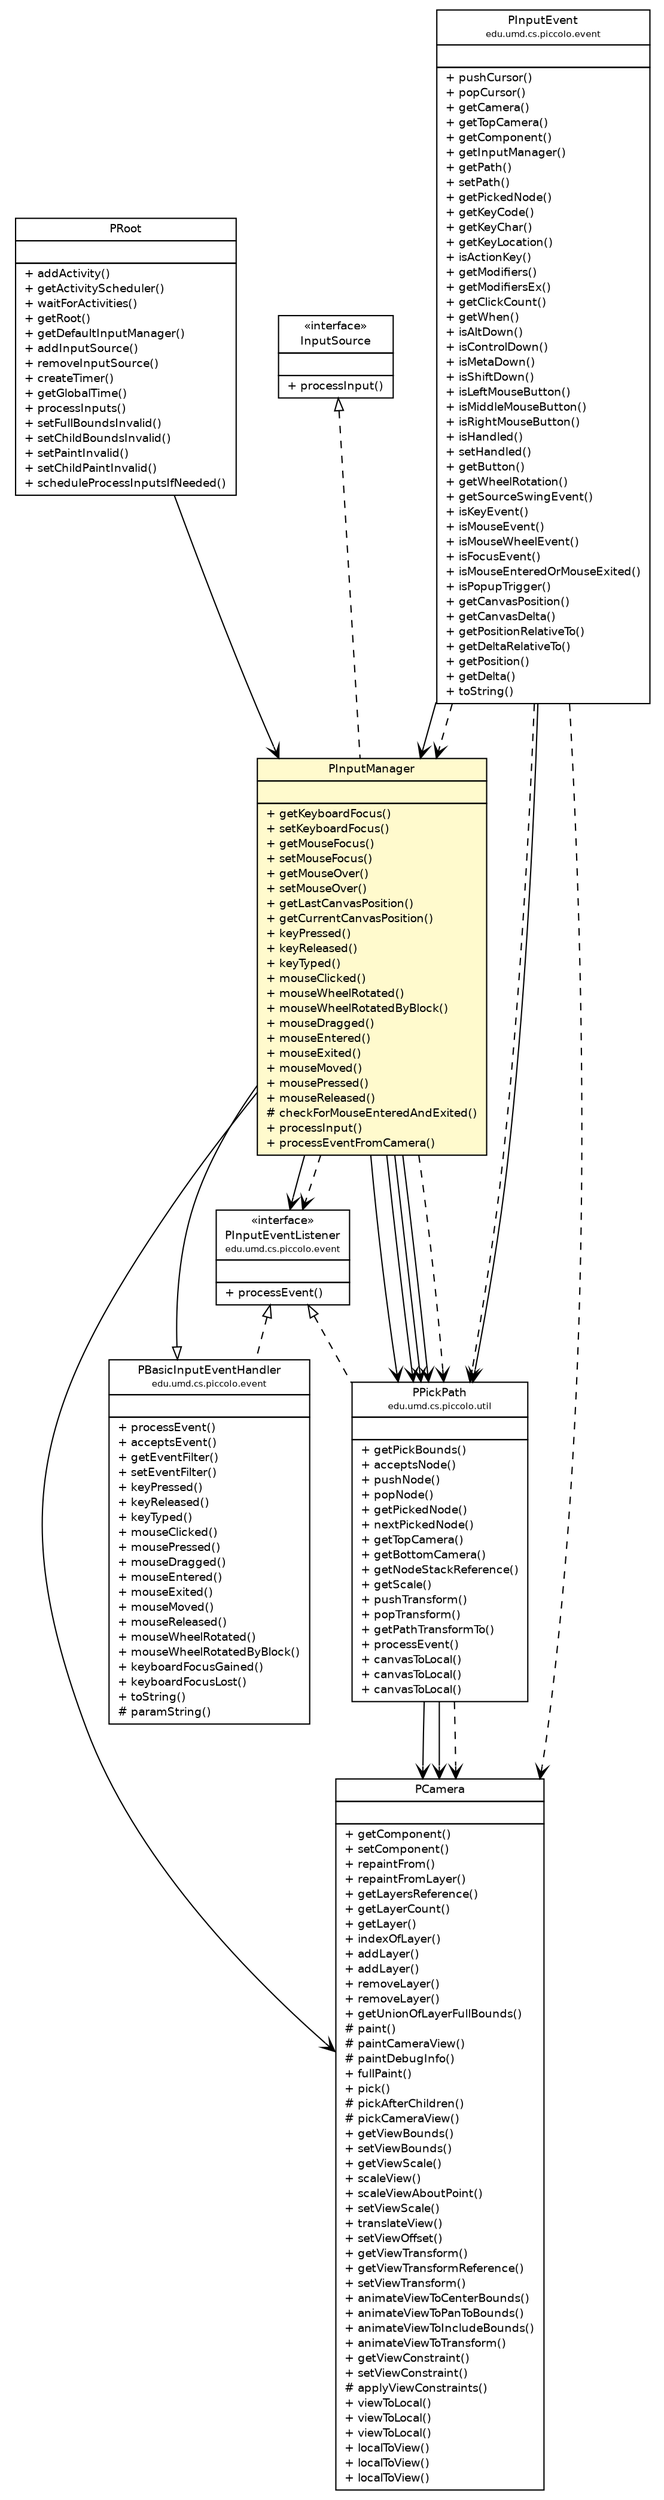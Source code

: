 #!/usr/local/bin/dot
#
# Class diagram 
# Generated by UmlGraph version 4.6 (http://www.spinellis.gr/sw/umlgraph)
#

digraph G {
	edge [fontname="Helvetica",fontsize=10,labelfontname="Helvetica",labelfontsize=10];
	node [fontname="Helvetica",fontsize=10,shape=plaintext];
	// edu.umd.cs.piccolo.util.PPickPath
	c851 [label=<<table border="0" cellborder="1" cellspacing="0" cellpadding="2" port="p" href="./util/PPickPath.html">
		<tr><td><table border="0" cellspacing="0" cellpadding="1">
			<tr><td> PPickPath </td></tr>
			<tr><td><font point-size="7.0"> edu.umd.cs.piccolo.util </font></td></tr>
		</table></td></tr>
		<tr><td><table border="0" cellspacing="0" cellpadding="1">
			<tr><td align="left">  </td></tr>
		</table></td></tr>
		<tr><td><table border="0" cellspacing="0" cellpadding="1">
			<tr><td align="left"> + getPickBounds() </td></tr>
			<tr><td align="left"> + acceptsNode() </td></tr>
			<tr><td align="left"> + pushNode() </td></tr>
			<tr><td align="left"> + popNode() </td></tr>
			<tr><td align="left"> + getPickedNode() </td></tr>
			<tr><td align="left"> + nextPickedNode() </td></tr>
			<tr><td align="left"> + getTopCamera() </td></tr>
			<tr><td align="left"> + getBottomCamera() </td></tr>
			<tr><td align="left"> + getNodeStackReference() </td></tr>
			<tr><td align="left"> + getScale() </td></tr>
			<tr><td align="left"> + pushTransform() </td></tr>
			<tr><td align="left"> + popTransform() </td></tr>
			<tr><td align="left"> + getPathTransformTo() </td></tr>
			<tr><td align="left"> + processEvent() </td></tr>
			<tr><td align="left"> + canvasToLocal() </td></tr>
			<tr><td align="left"> + canvasToLocal() </td></tr>
			<tr><td align="left"> + canvasToLocal() </td></tr>
		</table></td></tr>
		</table>>, fontname="Helvetica", fontcolor="black", fontsize=9.0];
	// edu.umd.cs.piccolo.PCamera
	c855 [label=<<table border="0" cellborder="1" cellspacing="0" cellpadding="2" port="p" href="./PCamera.html">
		<tr><td><table border="0" cellspacing="0" cellpadding="1">
			<tr><td> PCamera </td></tr>
		</table></td></tr>
		<tr><td><table border="0" cellspacing="0" cellpadding="1">
			<tr><td align="left">  </td></tr>
		</table></td></tr>
		<tr><td><table border="0" cellspacing="0" cellpadding="1">
			<tr><td align="left"> + getComponent() </td></tr>
			<tr><td align="left"> + setComponent() </td></tr>
			<tr><td align="left"> + repaintFrom() </td></tr>
			<tr><td align="left"> + repaintFromLayer() </td></tr>
			<tr><td align="left"> + getLayersReference() </td></tr>
			<tr><td align="left"> + getLayerCount() </td></tr>
			<tr><td align="left"> + getLayer() </td></tr>
			<tr><td align="left"> + indexOfLayer() </td></tr>
			<tr><td align="left"> + addLayer() </td></tr>
			<tr><td align="left"> + addLayer() </td></tr>
			<tr><td align="left"> + removeLayer() </td></tr>
			<tr><td align="left"> + removeLayer() </td></tr>
			<tr><td align="left"> + getUnionOfLayerFullBounds() </td></tr>
			<tr><td align="left"> # paint() </td></tr>
			<tr><td align="left"> # paintCameraView() </td></tr>
			<tr><td align="left"> # paintDebugInfo() </td></tr>
			<tr><td align="left"> + fullPaint() </td></tr>
			<tr><td align="left"> + pick() </td></tr>
			<tr><td align="left"> # pickAfterChildren() </td></tr>
			<tr><td align="left"> # pickCameraView() </td></tr>
			<tr><td align="left"> + getViewBounds() </td></tr>
			<tr><td align="left"> + setViewBounds() </td></tr>
			<tr><td align="left"> + getViewScale() </td></tr>
			<tr><td align="left"> + scaleView() </td></tr>
			<tr><td align="left"> + scaleViewAboutPoint() </td></tr>
			<tr><td align="left"> + setViewScale() </td></tr>
			<tr><td align="left"> + translateView() </td></tr>
			<tr><td align="left"> + setViewOffset() </td></tr>
			<tr><td align="left"> + getViewTransform() </td></tr>
			<tr><td align="left"> + getViewTransformReference() </td></tr>
			<tr><td align="left"> + setViewTransform() </td></tr>
			<tr><td align="left"> + animateViewToCenterBounds() </td></tr>
			<tr><td align="left"> + animateViewToPanToBounds() </td></tr>
			<tr><td align="left"> + animateViewToIncludeBounds() </td></tr>
			<tr><td align="left"> + animateViewToTransform() </td></tr>
			<tr><td align="left"> + getViewConstraint() </td></tr>
			<tr><td align="left"> + setViewConstraint() </td></tr>
			<tr><td align="left"> # applyViewConstraints() </td></tr>
			<tr><td align="left"> + viewToLocal() </td></tr>
			<tr><td align="left"> + viewToLocal() </td></tr>
			<tr><td align="left"> + viewToLocal() </td></tr>
			<tr><td align="left"> + localToView() </td></tr>
			<tr><td align="left"> + localToView() </td></tr>
			<tr><td align="left"> + localToView() </td></tr>
		</table></td></tr>
		</table>>, fontname="Helvetica", fontcolor="black", fontsize=9.0];
	// edu.umd.cs.piccolo.PRoot
	c858 [label=<<table border="0" cellborder="1" cellspacing="0" cellpadding="2" port="p" href="./PRoot.html">
		<tr><td><table border="0" cellspacing="0" cellpadding="1">
			<tr><td> PRoot </td></tr>
		</table></td></tr>
		<tr><td><table border="0" cellspacing="0" cellpadding="1">
			<tr><td align="left">  </td></tr>
		</table></td></tr>
		<tr><td><table border="0" cellspacing="0" cellpadding="1">
			<tr><td align="left"> + addActivity() </td></tr>
			<tr><td align="left"> + getActivityScheduler() </td></tr>
			<tr><td align="left"> + waitForActivities() </td></tr>
			<tr><td align="left"> + getRoot() </td></tr>
			<tr><td align="left"> + getDefaultInputManager() </td></tr>
			<tr><td align="left"> + addInputSource() </td></tr>
			<tr><td align="left"> + removeInputSource() </td></tr>
			<tr><td align="left"> + createTimer() </td></tr>
			<tr><td align="left"> + getGlobalTime() </td></tr>
			<tr><td align="left"> + processInputs() </td></tr>
			<tr><td align="left"> + setFullBoundsInvalid() </td></tr>
			<tr><td align="left"> + setChildBoundsInvalid() </td></tr>
			<tr><td align="left"> + setPaintInvalid() </td></tr>
			<tr><td align="left"> + setChildPaintInvalid() </td></tr>
			<tr><td align="left"> + scheduleProcessInputsIfNeeded() </td></tr>
		</table></td></tr>
		</table>>, fontname="Helvetica", fontcolor="black", fontsize=9.0];
	// edu.umd.cs.piccolo.PRoot.InputSource
	c859 [label=<<table border="0" cellborder="1" cellspacing="0" cellpadding="2" port="p" href="./PRoot.InputSource.html">
		<tr><td><table border="0" cellspacing="0" cellpadding="1">
			<tr><td> &laquo;interface&raquo; </td></tr>
			<tr><td> InputSource </td></tr>
		</table></td></tr>
		<tr><td><table border="0" cellspacing="0" cellpadding="1">
			<tr><td align="left">  </td></tr>
		</table></td></tr>
		<tr><td><table border="0" cellspacing="0" cellpadding="1">
			<tr><td align="left"> + processInput() </td></tr>
		</table></td></tr>
		</table>>, fontname="Helvetica", fontcolor="black", fontsize=9.0];
	// edu.umd.cs.piccolo.PInputManager
	c860 [label=<<table border="0" cellborder="1" cellspacing="0" cellpadding="2" port="p" bgcolor="lemonChiffon" href="./PInputManager.html">
		<tr><td><table border="0" cellspacing="0" cellpadding="1">
			<tr><td> PInputManager </td></tr>
		</table></td></tr>
		<tr><td><table border="0" cellspacing="0" cellpadding="1">
			<tr><td align="left">  </td></tr>
		</table></td></tr>
		<tr><td><table border="0" cellspacing="0" cellpadding="1">
			<tr><td align="left"> + getKeyboardFocus() </td></tr>
			<tr><td align="left"> + setKeyboardFocus() </td></tr>
			<tr><td align="left"> + getMouseFocus() </td></tr>
			<tr><td align="left"> + setMouseFocus() </td></tr>
			<tr><td align="left"> + getMouseOver() </td></tr>
			<tr><td align="left"> + setMouseOver() </td></tr>
			<tr><td align="left"> + getLastCanvasPosition() </td></tr>
			<tr><td align="left"> + getCurrentCanvasPosition() </td></tr>
			<tr><td align="left"> + keyPressed() </td></tr>
			<tr><td align="left"> + keyReleased() </td></tr>
			<tr><td align="left"> + keyTyped() </td></tr>
			<tr><td align="left"> + mouseClicked() </td></tr>
			<tr><td align="left"> + mouseWheelRotated() </td></tr>
			<tr><td align="left"> + mouseWheelRotatedByBlock() </td></tr>
			<tr><td align="left"> + mouseDragged() </td></tr>
			<tr><td align="left"> + mouseEntered() </td></tr>
			<tr><td align="left"> + mouseExited() </td></tr>
			<tr><td align="left"> + mouseMoved() </td></tr>
			<tr><td align="left"> + mousePressed() </td></tr>
			<tr><td align="left"> + mouseReleased() </td></tr>
			<tr><td align="left"> # checkForMouseEnteredAndExited() </td></tr>
			<tr><td align="left"> + processInput() </td></tr>
			<tr><td align="left"> + processEventFromCamera() </td></tr>
		</table></td></tr>
		</table>>, fontname="Helvetica", fontcolor="black", fontsize=9.0];
	// edu.umd.cs.piccolo.event.PInputEvent
	c868 [label=<<table border="0" cellborder="1" cellspacing="0" cellpadding="2" port="p" href="./event/PInputEvent.html">
		<tr><td><table border="0" cellspacing="0" cellpadding="1">
			<tr><td> PInputEvent </td></tr>
			<tr><td><font point-size="7.0"> edu.umd.cs.piccolo.event </font></td></tr>
		</table></td></tr>
		<tr><td><table border="0" cellspacing="0" cellpadding="1">
			<tr><td align="left">  </td></tr>
		</table></td></tr>
		<tr><td><table border="0" cellspacing="0" cellpadding="1">
			<tr><td align="left"> + pushCursor() </td></tr>
			<tr><td align="left"> + popCursor() </td></tr>
			<tr><td align="left"> + getCamera() </td></tr>
			<tr><td align="left"> + getTopCamera() </td></tr>
			<tr><td align="left"> + getComponent() </td></tr>
			<tr><td align="left"> + getInputManager() </td></tr>
			<tr><td align="left"> + getPath() </td></tr>
			<tr><td align="left"> + setPath() </td></tr>
			<tr><td align="left"> + getPickedNode() </td></tr>
			<tr><td align="left"> + getKeyCode() </td></tr>
			<tr><td align="left"> + getKeyChar() </td></tr>
			<tr><td align="left"> + getKeyLocation() </td></tr>
			<tr><td align="left"> + isActionKey() </td></tr>
			<tr><td align="left"> + getModifiers() </td></tr>
			<tr><td align="left"> + getModifiersEx() </td></tr>
			<tr><td align="left"> + getClickCount() </td></tr>
			<tr><td align="left"> + getWhen() </td></tr>
			<tr><td align="left"> + isAltDown() </td></tr>
			<tr><td align="left"> + isControlDown() </td></tr>
			<tr><td align="left"> + isMetaDown() </td></tr>
			<tr><td align="left"> + isShiftDown() </td></tr>
			<tr><td align="left"> + isLeftMouseButton() </td></tr>
			<tr><td align="left"> + isMiddleMouseButton() </td></tr>
			<tr><td align="left"> + isRightMouseButton() </td></tr>
			<tr><td align="left"> + isHandled() </td></tr>
			<tr><td align="left"> + setHandled() </td></tr>
			<tr><td align="left"> + getButton() </td></tr>
			<tr><td align="left"> + getWheelRotation() </td></tr>
			<tr><td align="left"> + getSourceSwingEvent() </td></tr>
			<tr><td align="left"> + isKeyEvent() </td></tr>
			<tr><td align="left"> + isMouseEvent() </td></tr>
			<tr><td align="left"> + isMouseWheelEvent() </td></tr>
			<tr><td align="left"> + isFocusEvent() </td></tr>
			<tr><td align="left"> + isMouseEnteredOrMouseExited() </td></tr>
			<tr><td align="left"> + isPopupTrigger() </td></tr>
			<tr><td align="left"> + getCanvasPosition() </td></tr>
			<tr><td align="left"> + getCanvasDelta() </td></tr>
			<tr><td align="left"> + getPositionRelativeTo() </td></tr>
			<tr><td align="left"> + getDeltaRelativeTo() </td></tr>
			<tr><td align="left"> + getPosition() </td></tr>
			<tr><td align="left"> + getDelta() </td></tr>
			<tr><td align="left"> + toString() </td></tr>
		</table></td></tr>
		</table>>, fontname="Helvetica", fontcolor="black", fontsize=9.0];
	// edu.umd.cs.piccolo.event.PInputEventListener
	c870 [label=<<table border="0" cellborder="1" cellspacing="0" cellpadding="2" port="p" href="./event/PInputEventListener.html">
		<tr><td><table border="0" cellspacing="0" cellpadding="1">
			<tr><td> &laquo;interface&raquo; </td></tr>
			<tr><td> PInputEventListener </td></tr>
			<tr><td><font point-size="7.0"> edu.umd.cs.piccolo.event </font></td></tr>
		</table></td></tr>
		<tr><td><table border="0" cellspacing="0" cellpadding="1">
			<tr><td align="left">  </td></tr>
		</table></td></tr>
		<tr><td><table border="0" cellspacing="0" cellpadding="1">
			<tr><td align="left"> + processEvent() </td></tr>
		</table></td></tr>
		</table>>, fontname="Helvetica", fontcolor="black", fontsize=9.0];
	// edu.umd.cs.piccolo.event.PBasicInputEventHandler
	c871 [label=<<table border="0" cellborder="1" cellspacing="0" cellpadding="2" port="p" href="./event/PBasicInputEventHandler.html">
		<tr><td><table border="0" cellspacing="0" cellpadding="1">
			<tr><td> PBasicInputEventHandler </td></tr>
			<tr><td><font point-size="7.0"> edu.umd.cs.piccolo.event </font></td></tr>
		</table></td></tr>
		<tr><td><table border="0" cellspacing="0" cellpadding="1">
			<tr><td align="left">  </td></tr>
		</table></td></tr>
		<tr><td><table border="0" cellspacing="0" cellpadding="1">
			<tr><td align="left"> + processEvent() </td></tr>
			<tr><td align="left"> + acceptsEvent() </td></tr>
			<tr><td align="left"> + getEventFilter() </td></tr>
			<tr><td align="left"> + setEventFilter() </td></tr>
			<tr><td align="left"> + keyPressed() </td></tr>
			<tr><td align="left"> + keyReleased() </td></tr>
			<tr><td align="left"> + keyTyped() </td></tr>
			<tr><td align="left"> + mouseClicked() </td></tr>
			<tr><td align="left"> + mousePressed() </td></tr>
			<tr><td align="left"> + mouseDragged() </td></tr>
			<tr><td align="left"> + mouseEntered() </td></tr>
			<tr><td align="left"> + mouseExited() </td></tr>
			<tr><td align="left"> + mouseMoved() </td></tr>
			<tr><td align="left"> + mouseReleased() </td></tr>
			<tr><td align="left"> + mouseWheelRotated() </td></tr>
			<tr><td align="left"> + mouseWheelRotatedByBlock() </td></tr>
			<tr><td align="left"> + keyboardFocusGained() </td></tr>
			<tr><td align="left"> + keyboardFocusLost() </td></tr>
			<tr><td align="left"> + toString() </td></tr>
			<tr><td align="left"> # paramString() </td></tr>
		</table></td></tr>
		</table>>, fontname="Helvetica", fontcolor="black", fontsize=9.0];
	//edu.umd.cs.piccolo.util.PPickPath implements edu.umd.cs.piccolo.event.PInputEventListener
	c870:p -> c851:p [dir=back,arrowtail=empty,style=dashed];
	//edu.umd.cs.piccolo.PInputManager extends edu.umd.cs.piccolo.event.PBasicInputEventHandler
	c871:p -> c860:p [dir=back,arrowtail=empty];
	//edu.umd.cs.piccolo.PInputManager implements edu.umd.cs.piccolo.PRoot.InputSource
	c859:p -> c860:p [dir=back,arrowtail=empty,style=dashed];
	//edu.umd.cs.piccolo.event.PBasicInputEventHandler implements edu.umd.cs.piccolo.event.PInputEventListener
	c870:p -> c871:p [dir=back,arrowtail=empty,style=dashed];
	// edu.umd.cs.piccolo.util.PPickPath NAVASSOC edu.umd.cs.piccolo.PCamera
	c851:p -> c855:p [taillabel="", label="", headlabel="", fontname="Helvetica", fontcolor="black", fontsize=10.0, color="black", arrowhead=open];
	// edu.umd.cs.piccolo.util.PPickPath NAVASSOC edu.umd.cs.piccolo.PCamera
	c851:p -> c855:p [taillabel="", label="", headlabel="", fontname="Helvetica", fontcolor="black", fontsize=10.0, color="black", arrowhead=open];
	// edu.umd.cs.piccolo.PRoot NAVASSOC edu.umd.cs.piccolo.PInputManager
	c858:p -> c860:p [taillabel="", label="", headlabel="", fontname="Helvetica", fontcolor="black", fontsize=10.0, color="black", arrowhead=open];
	// edu.umd.cs.piccolo.PInputManager NAVASSOC edu.umd.cs.piccolo.PCamera
	c860:p -> c855:p [taillabel="", label="", headlabel="", fontname="Helvetica", fontcolor="black", fontsize=10.0, color="black", arrowhead=open];
	// edu.umd.cs.piccolo.PInputManager NAVASSOC edu.umd.cs.piccolo.util.PPickPath
	c860:p -> c851:p [taillabel="", label="", headlabel="", fontname="Helvetica", fontcolor="black", fontsize=10.0, color="black", arrowhead=open];
	// edu.umd.cs.piccolo.PInputManager NAVASSOC edu.umd.cs.piccolo.util.PPickPath
	c860:p -> c851:p [taillabel="", label="", headlabel="", fontname="Helvetica", fontcolor="black", fontsize=10.0, color="black", arrowhead=open];
	// edu.umd.cs.piccolo.PInputManager NAVASSOC edu.umd.cs.piccolo.util.PPickPath
	c860:p -> c851:p [taillabel="", label="", headlabel="", fontname="Helvetica", fontcolor="black", fontsize=10.0, color="black", arrowhead=open];
	// edu.umd.cs.piccolo.PInputManager NAVASSOC edu.umd.cs.piccolo.util.PPickPath
	c860:p -> c851:p [taillabel="", label="", headlabel="", fontname="Helvetica", fontcolor="black", fontsize=10.0, color="black", arrowhead=open];
	// edu.umd.cs.piccolo.PInputManager NAVASSOC edu.umd.cs.piccolo.event.PInputEventListener
	c860:p -> c870:p [taillabel="", label="", headlabel="", fontname="Helvetica", fontcolor="black", fontsize=10.0, color="black", arrowhead=open];
	// edu.umd.cs.piccolo.event.PInputEvent NAVASSOC edu.umd.cs.piccolo.util.PPickPath
	c868:p -> c851:p [taillabel="", label="", headlabel="", fontname="Helvetica", fontcolor="black", fontsize=10.0, color="black", arrowhead=open];
	// edu.umd.cs.piccolo.event.PInputEvent NAVASSOC edu.umd.cs.piccolo.PInputManager
	c868:p -> c860:p [taillabel="", label="", headlabel="", fontname="Helvetica", fontcolor="black", fontsize=10.0, color="black", arrowhead=open];
	// edu.umd.cs.piccolo.util.PPickPath DEPEND edu.umd.cs.piccolo.PCamera
	c851:p -> c855:p [taillabel="", label="", headlabel="", fontname="Helvetica", fontcolor="black", fontsize=10.0, color="black", arrowhead=open, style=dashed];
	// edu.umd.cs.piccolo.PInputManager DEPEND edu.umd.cs.piccolo.util.PPickPath
	c860:p -> c851:p [taillabel="", label="", headlabel="", fontname="Helvetica", fontcolor="black", fontsize=10.0, color="black", arrowhead=open, style=dashed];
	// edu.umd.cs.piccolo.PInputManager DEPEND edu.umd.cs.piccolo.event.PInputEventListener
	c860:p -> c870:p [taillabel="", label="", headlabel="", fontname="Helvetica", fontcolor="black", fontsize=10.0, color="black", arrowhead=open, style=dashed];
	// edu.umd.cs.piccolo.event.PInputEvent DEPEND edu.umd.cs.piccolo.util.PPickPath
	c868:p -> c851:p [taillabel="", label="", headlabel="", fontname="Helvetica", fontcolor="black", fontsize=10.0, color="black", arrowhead=open, style=dashed];
	// edu.umd.cs.piccolo.event.PInputEvent DEPEND edu.umd.cs.piccolo.PInputManager
	c868:p -> c860:p [taillabel="", label="", headlabel="", fontname="Helvetica", fontcolor="black", fontsize=10.0, color="black", arrowhead=open, style=dashed];
	// edu.umd.cs.piccolo.event.PInputEvent DEPEND edu.umd.cs.piccolo.PCamera
	c868:p -> c855:p [taillabel="", label="", headlabel="", fontname="Helvetica", fontcolor="black", fontsize=10.0, color="black", arrowhead=open, style=dashed];
}

